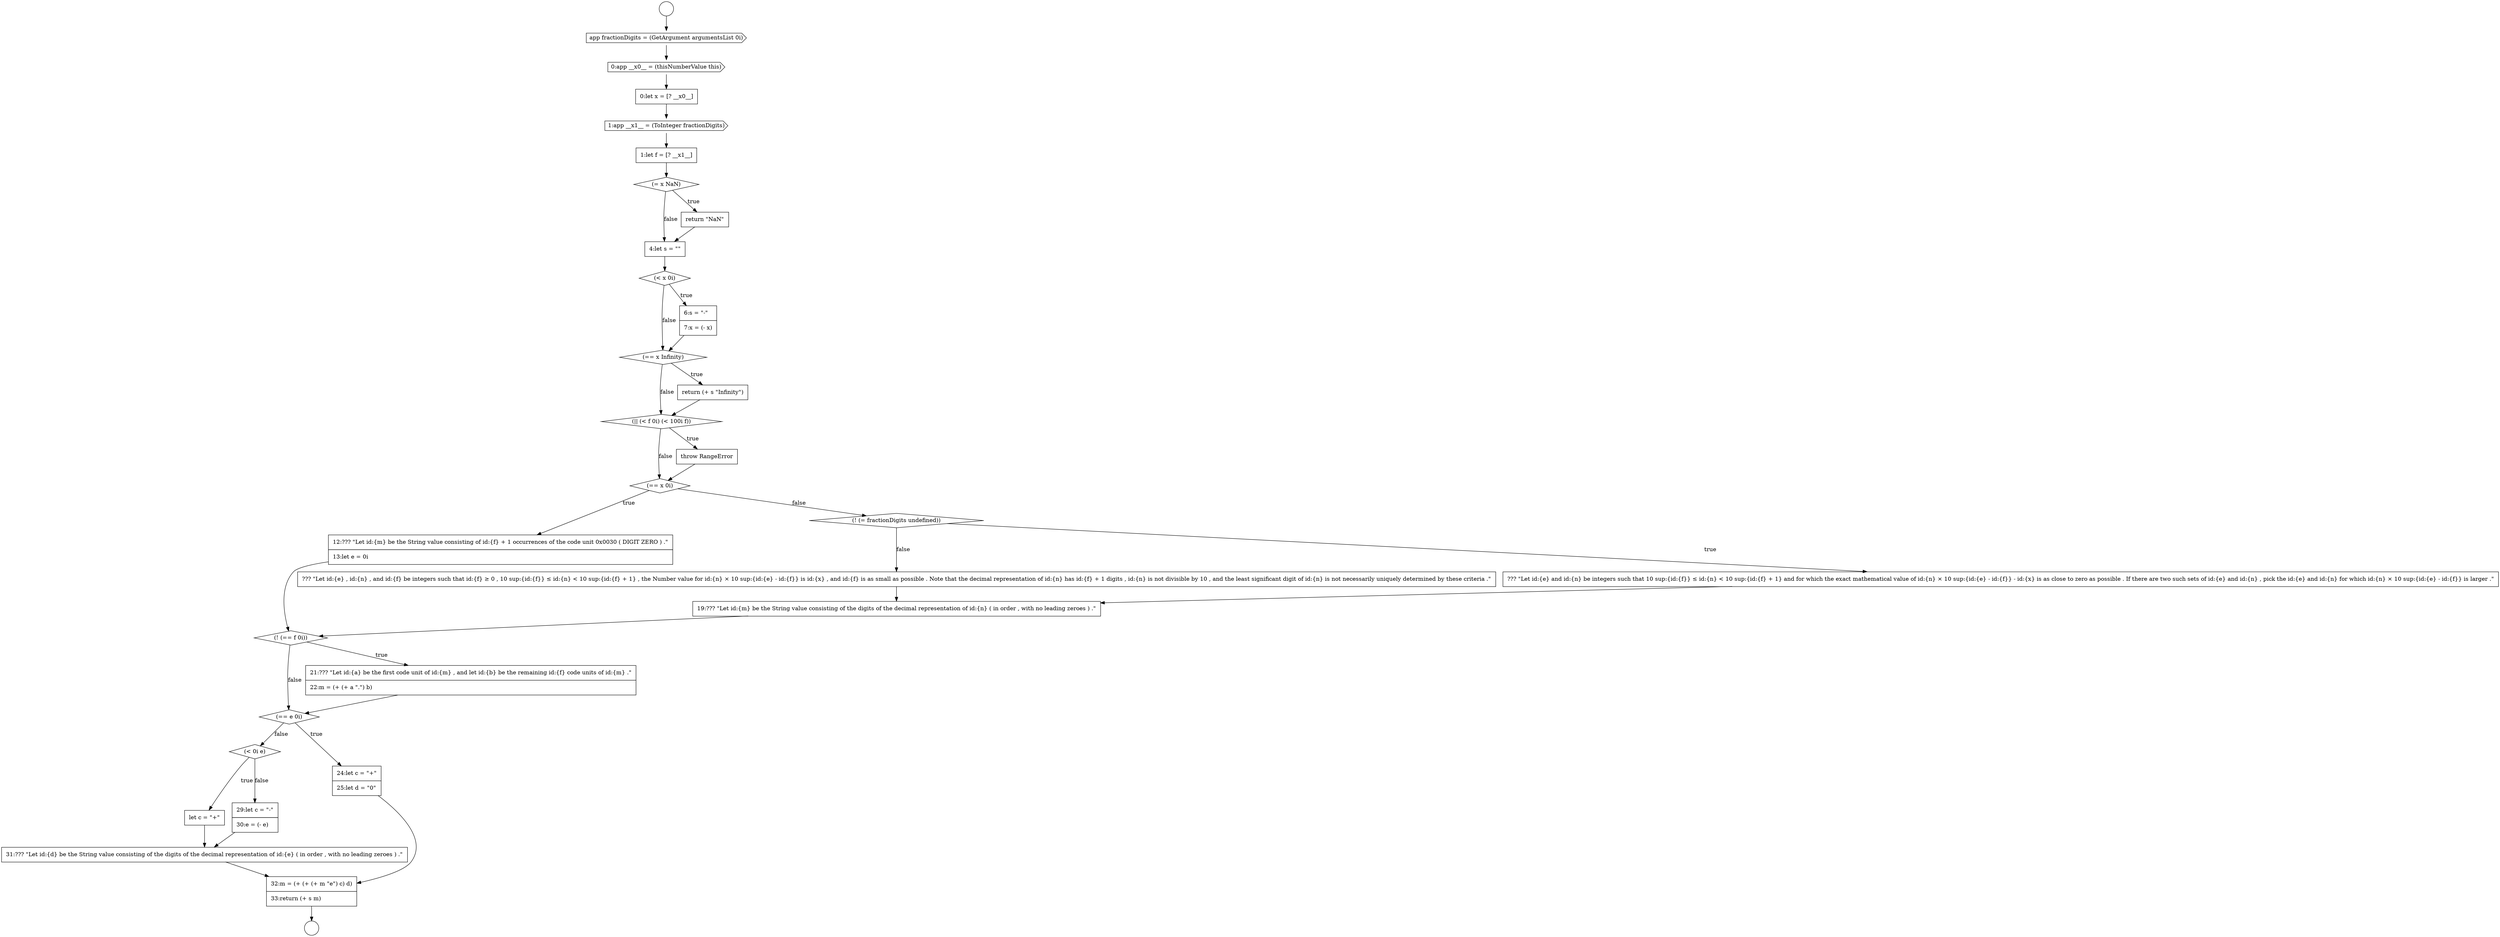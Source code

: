 digraph {
  node12299 [shape=none, margin=0, label=<<font color="black">
    <table border="0" cellborder="1" cellspacing="0" cellpadding="10">
      <tr><td align="left">31:??? &quot;Let id:{d} be the String value consisting of the digits of the decimal representation of id:{e} ( in order , with no leading zeroes ) .&quot;</td></tr>
    </table>
  </font>> color="black" fillcolor="white" style=filled]
  node12286 [shape=diamond, label=<<font color="black">(== x 0i)</font>> color="black" fillcolor="white" style=filled]
  node12291 [shape=none, margin=0, label=<<font color="black">
    <table border="0" cellborder="1" cellspacing="0" cellpadding="10">
      <tr><td align="left">19:??? &quot;Let id:{m} be the String value consisting of the digits of the decimal representation of id:{n} ( in order , with no leading zeroes ) .&quot;</td></tr>
    </table>
  </font>> color="black" fillcolor="white" style=filled]
  node12279 [shape=none, margin=0, label=<<font color="black">
    <table border="0" cellborder="1" cellspacing="0" cellpadding="10">
      <tr><td align="left">4:let s = &quot;&quot;</td></tr>
    </table>
  </font>> color="black" fillcolor="white" style=filled]
  node12270 [shape=circle label=" " color="black" fillcolor="white" style=filled]
  node12282 [shape=diamond, label=<<font color="black">(== x Infinity)</font>> color="black" fillcolor="white" style=filled]
  node12297 [shape=none, margin=0, label=<<font color="black">
    <table border="0" cellborder="1" cellspacing="0" cellpadding="10">
      <tr><td align="left">let c = &quot;+&quot;</td></tr>
    </table>
  </font>> color="black" fillcolor="white" style=filled]
  node12277 [shape=diamond, label=<<font color="black">(= x NaN)</font>> color="black" fillcolor="white" style=filled]
  node12281 [shape=none, margin=0, label=<<font color="black">
    <table border="0" cellborder="1" cellspacing="0" cellpadding="10">
      <tr><td align="left">6:s = &quot;-&quot;</td></tr>
      <tr><td align="left">7:x = (- x)</td></tr>
    </table>
  </font>> color="black" fillcolor="white" style=filled]
  node12296 [shape=diamond, label=<<font color="black">(&lt; 0i e)</font>> color="black" fillcolor="white" style=filled]
  node12276 [shape=none, margin=0, label=<<font color="black">
    <table border="0" cellborder="1" cellspacing="0" cellpadding="10">
      <tr><td align="left">1:let f = [? __x1__]</td></tr>
    </table>
  </font>> color="black" fillcolor="white" style=filled]
  node12275 [shape=cds, label=<<font color="black">1:app __x1__ = (ToInteger fractionDigits)</font>> color="black" fillcolor="white" style=filled]
  node12300 [shape=none, margin=0, label=<<font color="black">
    <table border="0" cellborder="1" cellspacing="0" cellpadding="10">
      <tr><td align="left">32:m = (+ (+ (+ m &quot;e&quot;) c) d)</td></tr>
      <tr><td align="left">33:return (+ s m)</td></tr>
    </table>
  </font>> color="black" fillcolor="white" style=filled]
  node12295 [shape=none, margin=0, label=<<font color="black">
    <table border="0" cellborder="1" cellspacing="0" cellpadding="10">
      <tr><td align="left">24:let c = &quot;+&quot;</td></tr>
      <tr><td align="left">25:let d = &quot;0&quot;</td></tr>
    </table>
  </font>> color="black" fillcolor="white" style=filled]
  node12290 [shape=none, margin=0, label=<<font color="black">
    <table border="0" cellborder="1" cellspacing="0" cellpadding="10">
      <tr><td align="left">??? &quot;Let id:{e} , id:{n} , and id:{f} be integers such that id:{f} &ge; 0 , 10 sup:{id:{f}} &le; id:{n} &lt; 10 sup:{id:{f} + 1} , the Number value for id:{n} &times; 10 sup:{id:{e} - id:{f}} is id:{x} , and id:{f} is as small as possible . Note that the decimal representation of id:{n} has id:{f} + 1 digits , id:{n} is not divisible by 10 , and the least significant digit of id:{n} is not necessarily uniquely determined by these criteria .&quot;</td></tr>
    </table>
  </font>> color="black" fillcolor="white" style=filled]
  node12287 [shape=none, margin=0, label=<<font color="black">
    <table border="0" cellborder="1" cellspacing="0" cellpadding="10">
      <tr><td align="left">12:??? &quot;Let id:{m} be the String value consisting of id:{f} + 1 occurrences of the code unit 0x0030 ( DIGIT ZERO ) .&quot;</td></tr>
      <tr><td align="left">13:let e = 0i</td></tr>
    </table>
  </font>> color="black" fillcolor="white" style=filled]
  node12280 [shape=diamond, label=<<font color="black">(&lt; x 0i)</font>> color="black" fillcolor="white" style=filled]
  node12278 [shape=none, margin=0, label=<<font color="black">
    <table border="0" cellborder="1" cellspacing="0" cellpadding="10">
      <tr><td align="left">return &quot;NaN&quot;</td></tr>
    </table>
  </font>> color="black" fillcolor="white" style=filled]
  node12284 [shape=diamond, label=<<font color="black">(|| (&lt; f 0i) (&lt; 100i f))</font>> color="black" fillcolor="white" style=filled]
  node12274 [shape=none, margin=0, label=<<font color="black">
    <table border="0" cellborder="1" cellspacing="0" cellpadding="10">
      <tr><td align="left">0:let x = [? __x0__]</td></tr>
    </table>
  </font>> color="black" fillcolor="white" style=filled]
  node12288 [shape=diamond, label=<<font color="black">(! (= fractionDigits undefined))</font>> color="black" fillcolor="white" style=filled]
  node12294 [shape=diamond, label=<<font color="black">(== e 0i)</font>> color="black" fillcolor="white" style=filled]
  node12283 [shape=none, margin=0, label=<<font color="black">
    <table border="0" cellborder="1" cellspacing="0" cellpadding="10">
      <tr><td align="left">return (+ s &quot;Infinity&quot;)</td></tr>
    </table>
  </font>> color="black" fillcolor="white" style=filled]
  node12289 [shape=none, margin=0, label=<<font color="black">
    <table border="0" cellborder="1" cellspacing="0" cellpadding="10">
      <tr><td align="left">??? &quot;Let id:{e} and id:{n} be integers such that 10 sup:{id:{f}} &le; id:{n} &lt; 10 sup:{id:{f} + 1} and for which the exact mathematical value of id:{n} &times; 10 sup:{id:{e} - id:{f}} - id:{x} is as close to zero as possible . If there are two such sets of id:{e} and id:{n} , pick the id:{e} and id:{n} for which id:{n} &times; 10 sup:{id:{e} - id:{f}} is larger .&quot;</td></tr>
    </table>
  </font>> color="black" fillcolor="white" style=filled]
  node12271 [shape=circle label=" " color="black" fillcolor="white" style=filled]
  node12273 [shape=cds, label=<<font color="black">0:app __x0__ = (thisNumberValue this)</font>> color="black" fillcolor="white" style=filled]
  node12298 [shape=none, margin=0, label=<<font color="black">
    <table border="0" cellborder="1" cellspacing="0" cellpadding="10">
      <tr><td align="left">29:let c = &quot;-&quot;</td></tr>
      <tr><td align="left">30:e = (- e)</td></tr>
    </table>
  </font>> color="black" fillcolor="white" style=filled]
  node12293 [shape=none, margin=0, label=<<font color="black">
    <table border="0" cellborder="1" cellspacing="0" cellpadding="10">
      <tr><td align="left">21:??? &quot;Let id:{a} be the first code unit of id:{m} , and let id:{b} be the remaining id:{f} code units of id:{m} .&quot;</td></tr>
      <tr><td align="left">22:m = (+ (+ a &quot;.&quot;) b)</td></tr>
    </table>
  </font>> color="black" fillcolor="white" style=filled]
  node12292 [shape=diamond, label=<<font color="black">(! (== f 0i))</font>> color="black" fillcolor="white" style=filled]
  node12285 [shape=none, margin=0, label=<<font color="black">
    <table border="0" cellborder="1" cellspacing="0" cellpadding="10">
      <tr><td align="left">throw RangeError</td></tr>
    </table>
  </font>> color="black" fillcolor="white" style=filled]
  node12272 [shape=cds, label=<<font color="black">app fractionDigits = (GetArgument argumentsList 0i)</font>> color="black" fillcolor="white" style=filled]
  node12291 -> node12292 [ color="black"]
  node12280 -> node12281 [label=<<font color="black">true</font>> color="black"]
  node12280 -> node12282 [label=<<font color="black">false</font>> color="black"]
  node12298 -> node12299 [ color="black"]
  node12272 -> node12273 [ color="black"]
  node12270 -> node12272 [ color="black"]
  node12289 -> node12291 [ color="black"]
  node12282 -> node12283 [label=<<font color="black">true</font>> color="black"]
  node12282 -> node12284 [label=<<font color="black">false</font>> color="black"]
  node12276 -> node12277 [ color="black"]
  node12296 -> node12297 [label=<<font color="black">true</font>> color="black"]
  node12296 -> node12298 [label=<<font color="black">false</font>> color="black"]
  node12275 -> node12276 [ color="black"]
  node12283 -> node12284 [ color="black"]
  node12281 -> node12282 [ color="black"]
  node12295 -> node12300 [ color="black"]
  node12292 -> node12293 [label=<<font color="black">true</font>> color="black"]
  node12292 -> node12294 [label=<<font color="black">false</font>> color="black"]
  node12299 -> node12300 [ color="black"]
  node12290 -> node12291 [ color="black"]
  node12274 -> node12275 [ color="black"]
  node12288 -> node12289 [label=<<font color="black">true</font>> color="black"]
  node12288 -> node12290 [label=<<font color="black">false</font>> color="black"]
  node12294 -> node12295 [label=<<font color="black">true</font>> color="black"]
  node12294 -> node12296 [label=<<font color="black">false</font>> color="black"]
  node12293 -> node12294 [ color="black"]
  node12279 -> node12280 [ color="black"]
  node12278 -> node12279 [ color="black"]
  node12300 -> node12271 [ color="black"]
  node12277 -> node12278 [label=<<font color="black">true</font>> color="black"]
  node12277 -> node12279 [label=<<font color="black">false</font>> color="black"]
  node12285 -> node12286 [ color="black"]
  node12284 -> node12285 [label=<<font color="black">true</font>> color="black"]
  node12284 -> node12286 [label=<<font color="black">false</font>> color="black"]
  node12297 -> node12299 [ color="black"]
  node12287 -> node12292 [ color="black"]
  node12286 -> node12287 [label=<<font color="black">true</font>> color="black"]
  node12286 -> node12288 [label=<<font color="black">false</font>> color="black"]
  node12273 -> node12274 [ color="black"]
}

